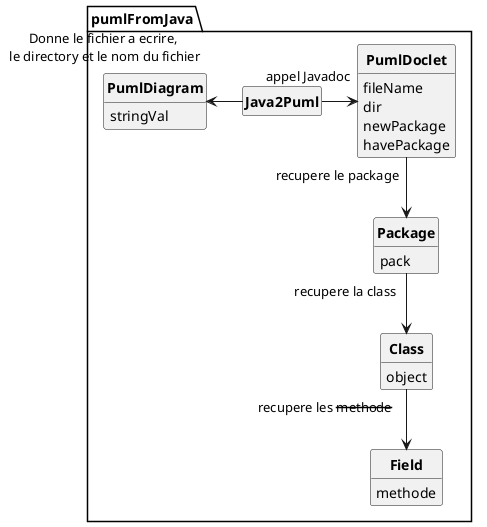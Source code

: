 @startuml

'UML GENERE PAR CODE :)

skinparam style strictuml
skinparam classAttributeIconSize 0
skinparam classFontStyle Bold
hide empty members

PACKAGE pumlFromJava{
	CLASS Class{
		object
	}


	CLASS Field{
		methode
	}



	CLASS Java2Puml{
	}


	CLASS Package{
		pack
	}


	CLASS PumlDiagram{
		stringVal
	}


	CLASS PumlDoclet{
		fileName
		dir
		newPackage
		havePackage
	}





}


Java2Puml "appel Javadoc" -> PumlDoclet
PumlDoclet "recupere le package" --> Package
Package "recupere la class" --> Class
Class "recupere les --methode--" --> Field
'je sais que ça ne s'appel pas methode mais gros trou ed memoire
Java2Puml "Donne le fichier a ecrire,\n le directory et le nom du fichier" -l> PumlDiagram
@enduml